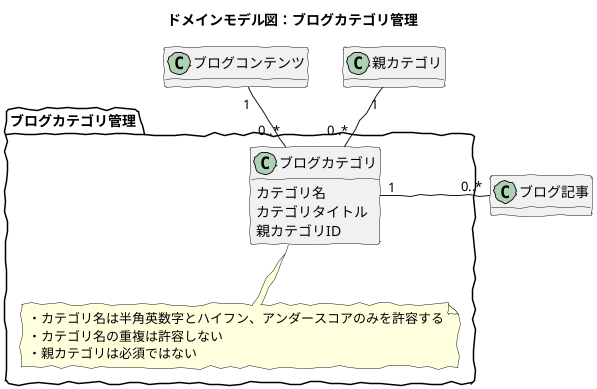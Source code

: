 @startuml
skinparam handwritten true
skinparam backgroundColor white
hide method

title ドメインモデル図：ブログカテゴリ管理

package ブログカテゴリ管理 {
	
	class ブログカテゴリ {
		カテゴリ名
		カテゴリタイトル
		親カテゴリID
	}
	note bottom
	・カテゴリ名は半角英数字とハイフン、アンダースコアのみを許容する
	・カテゴリ名の重複は許容しない
	・親カテゴリは必須ではない
	endnote

}

class 親カテゴリ
 
ブログカテゴリ "0..*" -up- "1" 親カテゴリ
ブログカテゴリ "0..*" -up- "1" ブログコンテンツ
ブログカテゴリ "1" - "0..*" ブログ記事


@enduml
